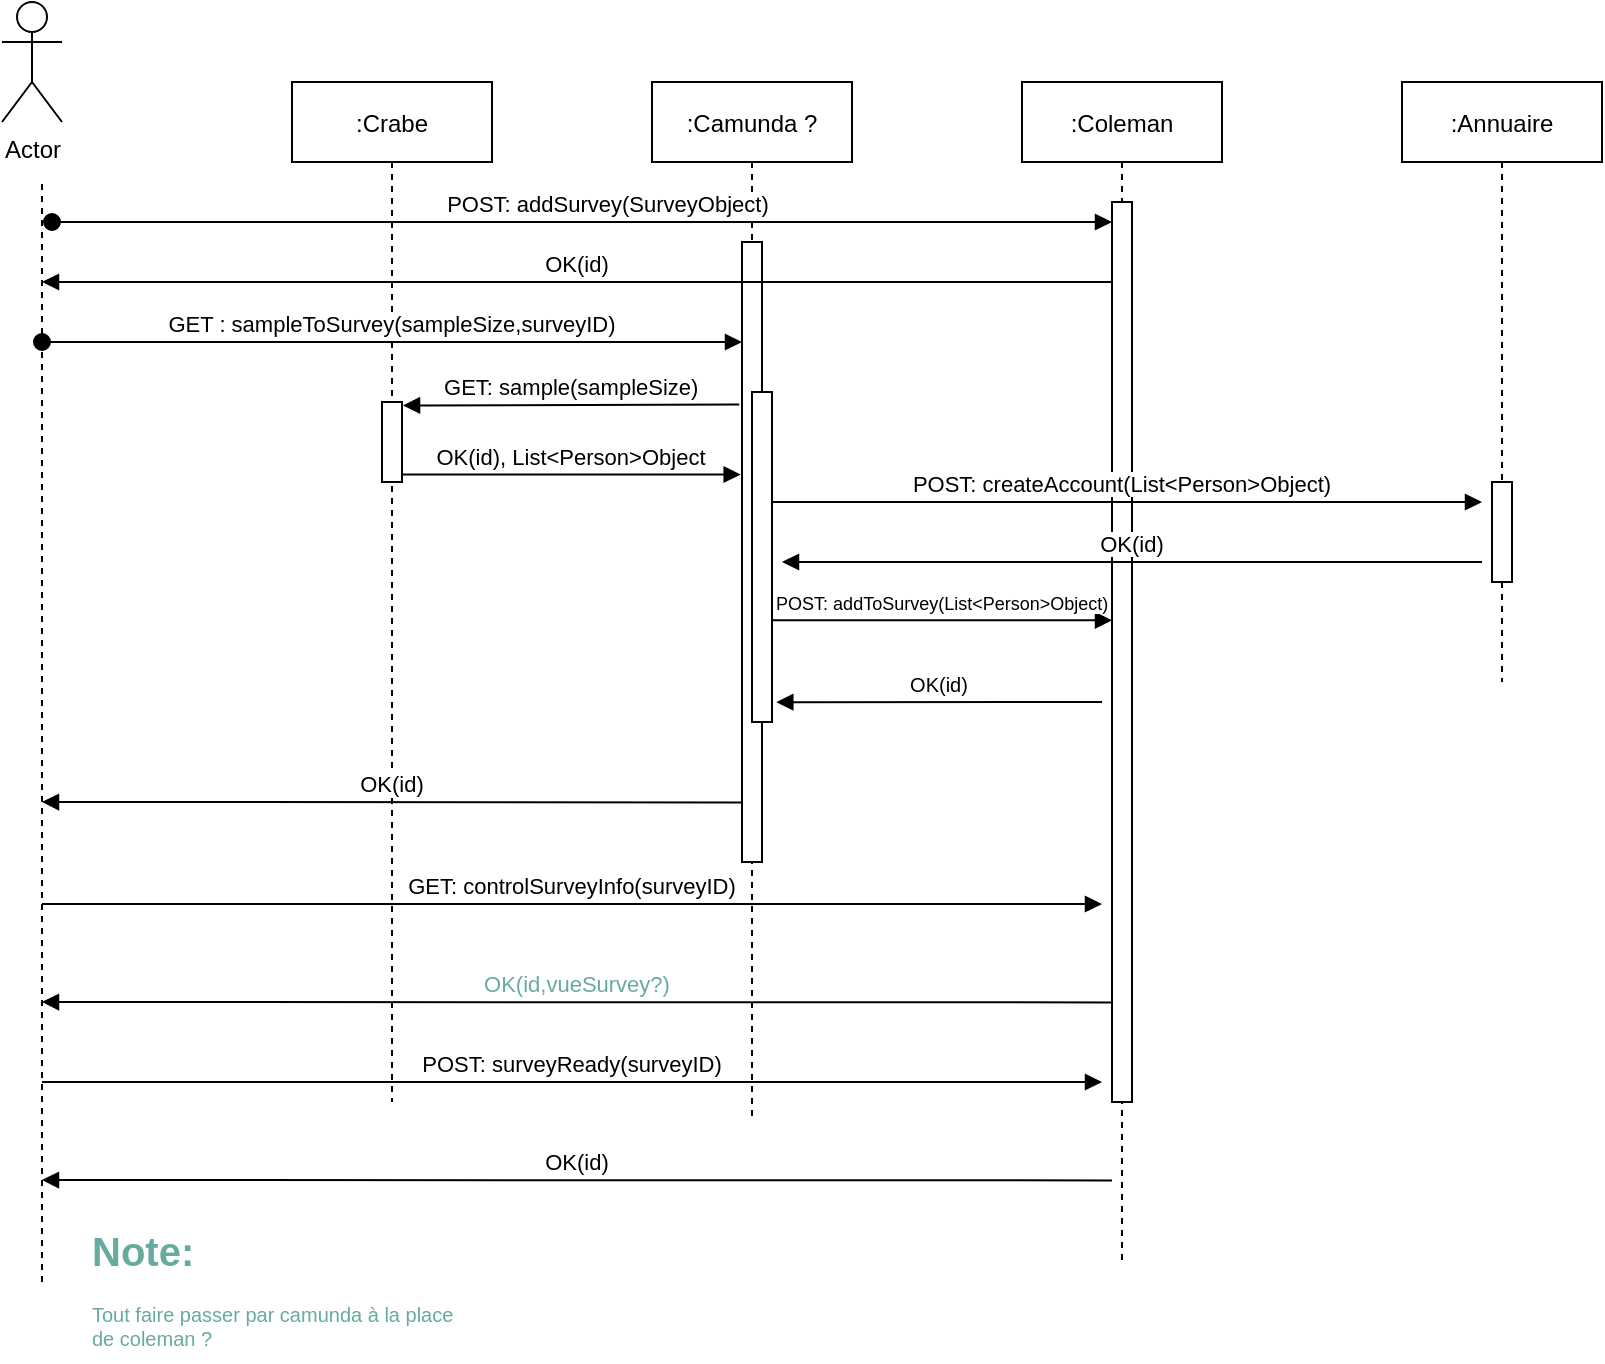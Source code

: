 <mxfile version="17.1.3" type="device"><diagram id="kgpKYQtTHZ0yAKxKKP6v" name="Page-1"><mxGraphModel dx="710" dy="420" grid="1" gridSize="10" guides="1" tooltips="1" connect="1" arrows="1" fold="1" page="1" pageScale="1" pageWidth="850" pageHeight="1100" math="0" shadow="0"><root><mxCell id="0"/><mxCell id="1" parent="0"/><mxCell id="3nuBFxr9cyL0pnOWT2aG-1" value=":Crabe" style="shape=umlLifeline;perimeter=lifelinePerimeter;container=1;collapsible=0;recursiveResize=0;rounded=0;shadow=0;strokeWidth=1;" parent="1" vertex="1"><mxGeometry x="165" y="110" width="100" height="510" as="geometry"/></mxCell><mxCell id="3nuBFxr9cyL0pnOWT2aG-2" value="" style="points=[];perimeter=orthogonalPerimeter;rounded=0;shadow=0;strokeWidth=1;" parent="3nuBFxr9cyL0pnOWT2aG-1" vertex="1"><mxGeometry x="45" y="160" width="10" height="40" as="geometry"/></mxCell><mxCell id="3nuBFxr9cyL0pnOWT2aG-3" value="GET :  sampleToSurvey(sampleSize,surveyID)" style="verticalAlign=bottom;startArrow=oval;endArrow=block;startSize=8;shadow=0;strokeWidth=1;" parent="3nuBFxr9cyL0pnOWT2aG-1" edge="1"><mxGeometry relative="1" as="geometry"><mxPoint x="-125" y="130" as="sourcePoint"/><mxPoint x="225" y="130" as="targetPoint"/></mxGeometry></mxCell><mxCell id="3nuBFxr9cyL0pnOWT2aG-5" value=":Camunda ?" style="shape=umlLifeline;perimeter=lifelinePerimeter;container=1;collapsible=0;recursiveResize=0;rounded=0;shadow=0;strokeWidth=1;" parent="1" vertex="1"><mxGeometry x="345" y="110" width="100" height="520" as="geometry"/></mxCell><mxCell id="3nuBFxr9cyL0pnOWT2aG-6" value="" style="points=[];perimeter=orthogonalPerimeter;rounded=0;shadow=0;strokeWidth=1;" parent="3nuBFxr9cyL0pnOWT2aG-5" vertex="1"><mxGeometry x="45" y="80" width="10" height="310" as="geometry"/></mxCell><mxCell id="NftAxaM487FhpwE2u1ZJ-28" value="POST: surveyReady(surveyID)" style="verticalAlign=bottom;endArrow=block;shadow=0;strokeWidth=1;exitX=1.211;exitY=0.213;exitDx=0;exitDy=0;exitPerimeter=0;" edge="1" parent="3nuBFxr9cyL0pnOWT2aG-5"><mxGeometry relative="1" as="geometry"><mxPoint x="-305" y="500.0" as="sourcePoint"/><mxPoint x="225" y="500" as="targetPoint"/></mxGeometry></mxCell><mxCell id="NftAxaM487FhpwE2u1ZJ-29" value="OK(id)" style="verticalAlign=bottom;endArrow=block;shadow=0;strokeWidth=1;" edge="1" parent="3nuBFxr9cyL0pnOWT2aG-5"><mxGeometry relative="1" as="geometry"><mxPoint x="230" y="549.2" as="sourcePoint"/><mxPoint x="-305" y="549" as="targetPoint"/></mxGeometry></mxCell><mxCell id="NftAxaM487FhpwE2u1ZJ-1" value=":Coleman" style="shape=umlLifeline;perimeter=lifelinePerimeter;container=1;collapsible=0;recursiveResize=0;rounded=0;shadow=0;strokeWidth=1;" vertex="1" parent="1"><mxGeometry x="530" y="110" width="100" height="590" as="geometry"/></mxCell><mxCell id="NftAxaM487FhpwE2u1ZJ-19" value="" style="points=[];perimeter=orthogonalPerimeter;rounded=0;shadow=0;strokeWidth=1;" vertex="1" parent="NftAxaM487FhpwE2u1ZJ-1"><mxGeometry x="45" y="60" width="10" height="450" as="geometry"/></mxCell><mxCell id="NftAxaM487FhpwE2u1ZJ-11" value="OK(id)" style="verticalAlign=bottom;endArrow=block;shadow=0;strokeWidth=1;" edge="1" parent="NftAxaM487FhpwE2u1ZJ-1"><mxGeometry relative="1" as="geometry"><mxPoint x="45" y="100.0" as="sourcePoint"/><mxPoint x="-490" y="100" as="targetPoint"/></mxGeometry></mxCell><mxCell id="NftAxaM487FhpwE2u1ZJ-10" value="POST: addSurvey(SurveyObject) " style="verticalAlign=bottom;startArrow=oval;endArrow=block;startSize=8;shadow=0;strokeWidth=1;" edge="1" parent="NftAxaM487FhpwE2u1ZJ-1"><mxGeometry x="0.054" relative="1" as="geometry"><mxPoint x="-485" y="70" as="sourcePoint"/><mxPoint x="45" y="70" as="targetPoint"/><mxPoint as="offset"/></mxGeometry></mxCell><mxCell id="NftAxaM487FhpwE2u1ZJ-21" value="OK(id)" style="verticalAlign=bottom;endArrow=block;shadow=0;strokeWidth=1;fontSize=10;entryX=1.216;entryY=0.94;entryDx=0;entryDy=0;entryPerimeter=0;" edge="1" parent="NftAxaM487FhpwE2u1ZJ-1" target="NftAxaM487FhpwE2u1ZJ-22"><mxGeometry relative="1" as="geometry"><mxPoint x="40" y="310" as="sourcePoint"/><mxPoint x="-130.0" y="310.0" as="targetPoint"/></mxGeometry></mxCell><mxCell id="NftAxaM487FhpwE2u1ZJ-3" value=":Annuaire" style="shape=umlLifeline;perimeter=lifelinePerimeter;container=1;collapsible=0;recursiveResize=0;rounded=0;shadow=0;strokeWidth=1;" vertex="1" parent="1"><mxGeometry x="720" y="110" width="100" height="300" as="geometry"/></mxCell><mxCell id="NftAxaM487FhpwE2u1ZJ-15" value="" style="points=[];perimeter=orthogonalPerimeter;rounded=0;shadow=0;strokeWidth=1;" vertex="1" parent="NftAxaM487FhpwE2u1ZJ-3"><mxGeometry x="45" y="200" width="10" height="50" as="geometry"/></mxCell><mxCell id="NftAxaM487FhpwE2u1ZJ-4" value="Actor" style="shape=umlActor;verticalLabelPosition=bottom;verticalAlign=top;html=1;outlineConnect=0;" vertex="1" parent="1"><mxGeometry x="20" y="70" width="30" height="60" as="geometry"/></mxCell><mxCell id="NftAxaM487FhpwE2u1ZJ-8" value="" style="endArrow=none;dashed=1;html=1;rounded=0;" edge="1" parent="1"><mxGeometry width="50" height="50" relative="1" as="geometry"><mxPoint x="40" y="710" as="sourcePoint"/><mxPoint x="40" y="160" as="targetPoint"/></mxGeometry></mxCell><mxCell id="NftAxaM487FhpwE2u1ZJ-9" value="OK(id)" style="verticalAlign=bottom;endArrow=block;entryX=1;entryY=0;shadow=0;strokeWidth=1;" edge="1" parent="1"><mxGeometry relative="1" as="geometry"><mxPoint x="390" y="470.2" as="sourcePoint"/><mxPoint x="40" y="470" as="targetPoint"/></mxGeometry></mxCell><mxCell id="NftAxaM487FhpwE2u1ZJ-13" value="POST: createAccount(List&lt;Person&gt;Object)" style="verticalAlign=bottom;endArrow=block;shadow=0;strokeWidth=1;exitX=1.211;exitY=0.213;exitDx=0;exitDy=0;exitPerimeter=0;" edge="1" parent="1"><mxGeometry relative="1" as="geometry"><mxPoint x="400.0" y="320.0" as="sourcePoint"/><mxPoint x="760" y="320" as="targetPoint"/></mxGeometry></mxCell><mxCell id="NftAxaM487FhpwE2u1ZJ-14" value="OK(id)" style="verticalAlign=bottom;endArrow=block;shadow=0;strokeWidth=1;" edge="1" parent="1"><mxGeometry relative="1" as="geometry"><mxPoint x="760" y="350" as="sourcePoint"/><mxPoint x="410" y="350" as="targetPoint"/></mxGeometry></mxCell><mxCell id="NftAxaM487FhpwE2u1ZJ-17" value="GET: sample(sampleSize)" style="verticalAlign=bottom;endArrow=block;shadow=0;strokeWidth=1;entryX=1.053;entryY=0.044;entryDx=0;entryDy=0;entryPerimeter=0;exitX=-0.138;exitY=0.262;exitDx=0;exitDy=0;exitPerimeter=0;" edge="1" parent="1" source="3nuBFxr9cyL0pnOWT2aG-6" target="3nuBFxr9cyL0pnOWT2aG-2"><mxGeometry relative="1" as="geometry"><mxPoint x="320" y="330" as="sourcePoint"/><mxPoint x="570" y="320" as="targetPoint"/></mxGeometry></mxCell><mxCell id="NftAxaM487FhpwE2u1ZJ-18" value="OK(id), List&lt;Person&gt;Object" style="verticalAlign=bottom;endArrow=block;shadow=0;strokeWidth=1;entryX=-0.066;entryY=0.375;entryDx=0;entryDy=0;entryPerimeter=0;" edge="1" parent="1" source="3nuBFxr9cyL0pnOWT2aG-2" target="3nuBFxr9cyL0pnOWT2aG-6"><mxGeometry relative="1" as="geometry"><mxPoint x="330" y="330" as="sourcePoint"/><mxPoint x="600" y="330" as="targetPoint"/></mxGeometry></mxCell><mxCell id="NftAxaM487FhpwE2u1ZJ-22" value="" style="points=[];perimeter=orthogonalPerimeter;rounded=0;shadow=0;strokeWidth=1;" vertex="1" parent="1"><mxGeometry x="395" y="265" width="10" height="165" as="geometry"/></mxCell><mxCell id="NftAxaM487FhpwE2u1ZJ-20" value="POST: addToSurvey(List&lt;Person&gt;Object)" style="verticalAlign=bottom;endArrow=block;shadow=0;strokeWidth=1;exitX=1.009;exitY=0.692;exitDx=0;exitDy=0;exitPerimeter=0;fontSize=9;" edge="1" parent="1" source="NftAxaM487FhpwE2u1ZJ-22" target="NftAxaM487FhpwE2u1ZJ-19"><mxGeometry relative="1" as="geometry"><mxPoint x="400.0" y="380" as="sourcePoint"/><mxPoint x="570" y="380" as="targetPoint"/></mxGeometry></mxCell><mxCell id="NftAxaM487FhpwE2u1ZJ-25" value="GET: controlSurveyInfo(surveyID)" style="verticalAlign=bottom;endArrow=block;shadow=0;strokeWidth=1;exitX=1.211;exitY=0.213;exitDx=0;exitDy=0;exitPerimeter=0;" edge="1" parent="1"><mxGeometry relative="1" as="geometry"><mxPoint x="40" y="521.0" as="sourcePoint"/><mxPoint x="570" y="521" as="targetPoint"/></mxGeometry></mxCell><mxCell id="NftAxaM487FhpwE2u1ZJ-27" value="OK(id,vueSurvey?)" style="verticalAlign=bottom;endArrow=block;shadow=0;strokeWidth=1;fontColor=#67AB9F;" edge="1" parent="1"><mxGeometry relative="1" as="geometry"><mxPoint x="575" y="570.2" as="sourcePoint"/><mxPoint x="40" y="570" as="targetPoint"/></mxGeometry></mxCell><mxCell id="NftAxaM487FhpwE2u1ZJ-30" value="&lt;h1&gt;&lt;font color=&quot;#67ab9f&quot;&gt;Note:&amp;nbsp;&lt;/font&gt;&lt;/h1&gt;&lt;p&gt;&lt;font color=&quot;#67ab9f&quot;&gt;Tout faire passer par camunda à la place de coleman ?&lt;/font&gt;&lt;/p&gt;" style="text;html=1;strokeColor=none;fillColor=none;spacing=5;spacingTop=-20;whiteSpace=wrap;overflow=hidden;rounded=0;fontSize=10;" vertex="1" parent="1"><mxGeometry x="60" y="680" width="190" height="70" as="geometry"/></mxCell></root></mxGraphModel></diagram></mxfile>